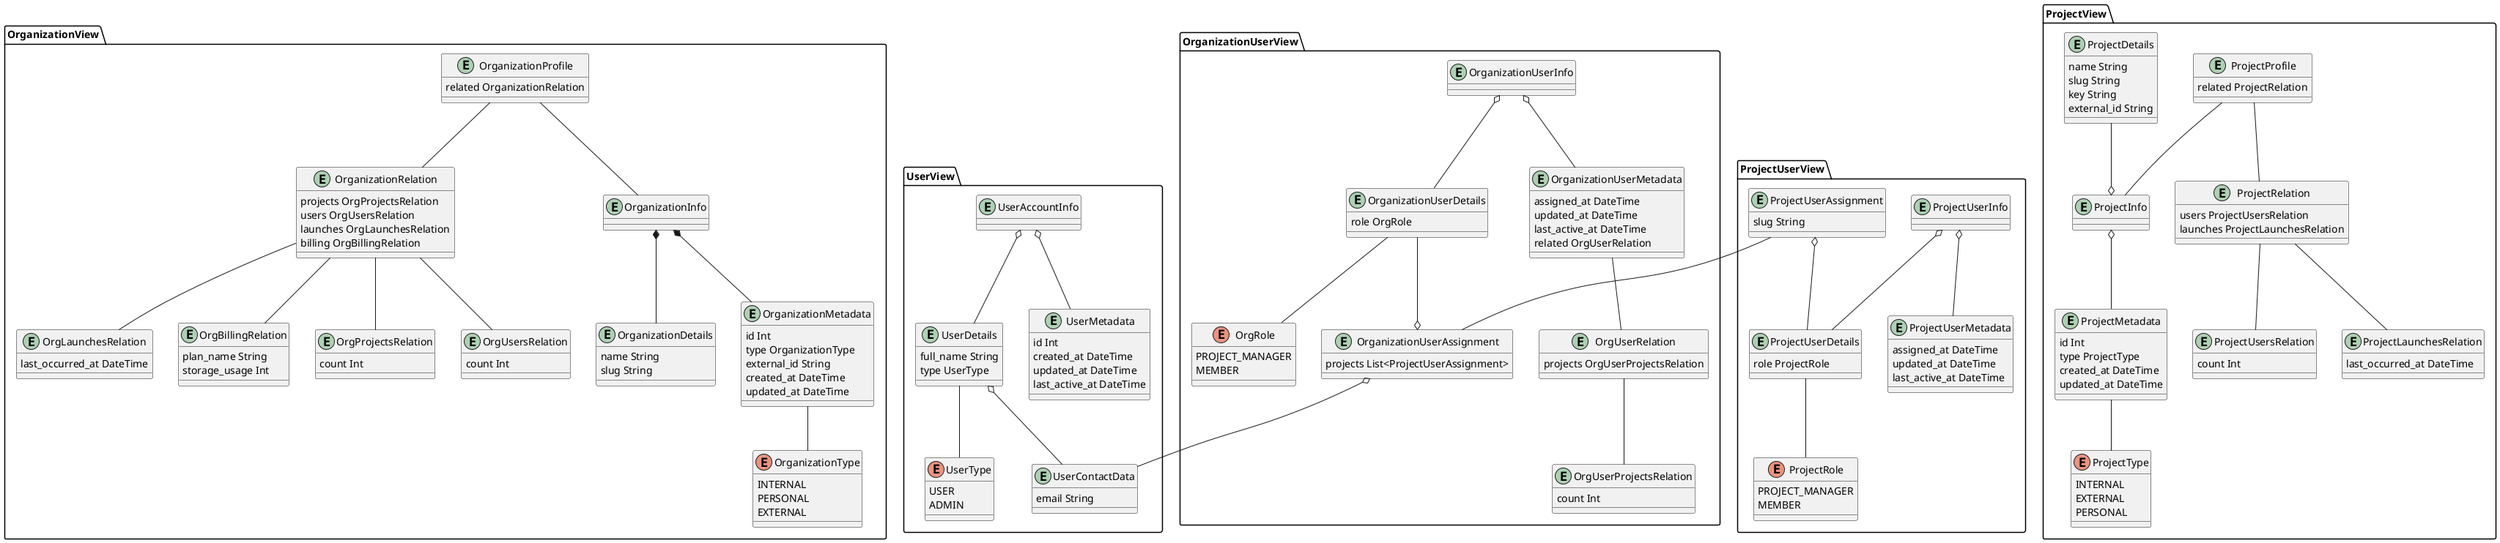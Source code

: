 ---
stoplight-id: dp15zhxks2i84
---

@startuml organizational-entities

' skinparam linetype ortho

package OrganizationView {
  entity OrganizationProfile {
    related OrganizationRelation
  }
  
  entity OrganizationInfo
  OrganizationInfo -up- OrganizationProfile
  
  entity OrganizationDetails {
    name String
    slug String
  }
  OrganizationInfo *-- OrganizationDetails

  entity OrganizationMetadata {
    id Int
    type OrganizationType
    external_id String
    created_at DateTime
    updated_at DateTime
  }
  OrganizationInfo *-- OrganizationMetadata

  entity OrganizationRelation {
    projects OrgProjectsRelation
    users OrgUsersRelation
    launches OrgLaunchesRelation
    billing OrgBillingRelation
  }
  OrganizationRelation -up- OrganizationProfile

  entity OrgProjectsRelation {
    count Int
  }
  OrgProjectsRelation -up- OrganizationRelation

  entity OrgUsersRelation {
    count Int
  }
  OrgUsersRelation -up- OrganizationRelation

  entity OrgLaunchesRelation {
    last_occurred_at DateTime
  }
  OrgLaunchesRelation -up- OrganizationRelation

  entity OrgBillingRelation {
    plan_name String
    storage_usage Int
  }
  OrgBillingRelation -up- OrganizationRelation

  enum OrganizationType {
    INTERNAL
    PERSONAL
    EXTERNAL
  }
  OrganizationMetadata -- OrganizationType
}

package OrganizationUserView {
  entity OrganizationUserInfo

  entity OrganizationUserDetails {
    role OrgRole
  }
  OrganizationUserDetails -up-o OrganizationUserInfo

  enum OrgRole {
    PROJECT_MANAGER
    MEMBER
  }
  OrgRole -up- OrganizationUserDetails

  entity OrganizationUserMetadata {
    assigned_at DateTime
    updated_at DateTime
    last_active_at DateTime
    related OrgUserRelation
  }
  OrganizationUserMetadata -up-o OrganizationUserInfo

  entity OrgUserRelation {
    projects OrgUserProjectsRelation
  }
  OrgUserRelation -up- OrganizationUserMetadata
  
  entity OrgUserProjectsRelation {
    count Int
  }
  OrgUserProjectsRelation -up- OrgUserRelation

  entity OrganizationUserAssignment {
    projects List<ProjectUserAssignment>
  }
  OrganizationUserAssignment o-up- OrganizationUserDetails 
}

package UserView {
  entity UserAccountInfo

  entity UserDetails {
    full_name String
    type UserType
  }
  UserDetails -up-o UserAccountInfo

  entity UserContactData {
    email String
  }
  UserContactData -up-o UserDetails
  UserContactData -up-o OrganizationUserAssignment
 
  entity UserMetadata {
    id Int
    created_at DateTime
    updated_at DateTime
    last_active_at DateTime
  }
  UserMetadata -up-o UserAccountInfo

  enum UserType {
    USER
    ADMIN
  }
  UserType -up- UserDetails
}

package ProjectView {
  entity ProjectProfile {
    related ProjectRelation
  }
  
  entity ProjectInfo
  ProjectInfo -up- ProjectProfile

  entity ProjectDetails {
    name String
    slug String
    key String
    external_id String
  }
  ProjectDetails --o ProjectInfo

  entity ProjectMetadata {
    id Int
    type ProjectType
    created_at DateTime
    updated_at DateTime
  }
  ProjectInfo o-- ProjectMetadata

  enum ProjectType {
    INTERNAL
    EXTERNAL
    PERSONAL
  }
  ProjectMetadata -- ProjectType

  entity ProjectRelation {
    users ProjectUsersRelation
    launches ProjectLaunchesRelation
  }
  ProjectRelation -up- ProjectProfile

  entity ProjectUsersRelation {
    count Int
  }
  ProjectUsersRelation -up- ProjectRelation

  entity ProjectLaunchesRelation {
    last_occurred_at DateTime
  }
  ProjectLaunchesRelation -up- ProjectRelation
}

package ProjectUserView {
  entity ProjectUserInfo

  entity ProjectUserDetails {
    role ProjectRole
  }
  ProjectUserDetails -up-o ProjectUserInfo

  enum ProjectRole {
    PROJECT_MANAGER
    MEMBER
  }
  ProjectRole -up- ProjectUserDetails

  entity ProjectUserMetadata {
    assigned_at DateTime
    updated_at DateTime
    last_active_at DateTime
  }
  ProjectUserMetadata -up-o ProjectUserInfo

  entity ProjectUserAssignment {
    slug String
  }
  ProjectUserAssignment o-- ProjectUserDetails
  ProjectUserAssignment -- OrganizationUserAssignment

}

@enduml